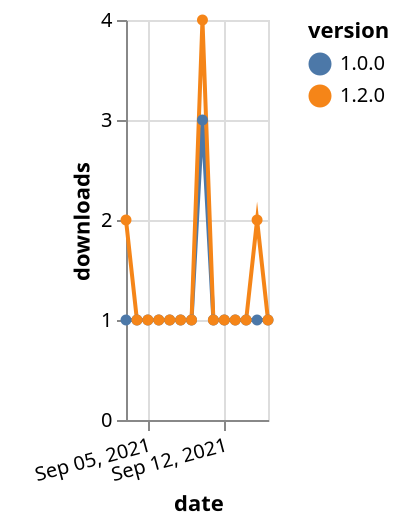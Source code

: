 {"$schema": "https://vega.github.io/schema/vega-lite/v5.json", "description": "A simple bar chart with embedded data.", "data": {"values": [{"date": "2021-09-03", "total": 199, "delta": 1, "version": "1.0.0"}, {"date": "2021-09-04", "total": 200, "delta": 1, "version": "1.0.0"}, {"date": "2021-09-05", "total": 201, "delta": 1, "version": "1.0.0"}, {"date": "2021-09-06", "total": 202, "delta": 1, "version": "1.0.0"}, {"date": "2021-09-07", "total": 203, "delta": 1, "version": "1.0.0"}, {"date": "2021-09-08", "total": 204, "delta": 1, "version": "1.0.0"}, {"date": "2021-09-09", "total": 205, "delta": 1, "version": "1.0.0"}, {"date": "2021-09-10", "total": 208, "delta": 3, "version": "1.0.0"}, {"date": "2021-09-11", "total": 209, "delta": 1, "version": "1.0.0"}, {"date": "2021-09-12", "total": 210, "delta": 1, "version": "1.0.0"}, {"date": "2021-09-13", "total": 211, "delta": 1, "version": "1.0.0"}, {"date": "2021-09-14", "total": 212, "delta": 1, "version": "1.0.0"}, {"date": "2021-09-15", "total": 213, "delta": 1, "version": "1.0.0"}, {"date": "2021-09-16", "total": 214, "delta": 1, "version": "1.0.0"}, {"date": "2021-09-03", "total": 123, "delta": 2, "version": "1.2.0"}, {"date": "2021-09-04", "total": 124, "delta": 1, "version": "1.2.0"}, {"date": "2021-09-05", "total": 125, "delta": 1, "version": "1.2.0"}, {"date": "2021-09-06", "total": 126, "delta": 1, "version": "1.2.0"}, {"date": "2021-09-07", "total": 127, "delta": 1, "version": "1.2.0"}, {"date": "2021-09-08", "total": 128, "delta": 1, "version": "1.2.0"}, {"date": "2021-09-09", "total": 129, "delta": 1, "version": "1.2.0"}, {"date": "2021-09-10", "total": 133, "delta": 4, "version": "1.2.0"}, {"date": "2021-09-11", "total": 134, "delta": 1, "version": "1.2.0"}, {"date": "2021-09-12", "total": 135, "delta": 1, "version": "1.2.0"}, {"date": "2021-09-13", "total": 136, "delta": 1, "version": "1.2.0"}, {"date": "2021-09-14", "total": 137, "delta": 1, "version": "1.2.0"}, {"date": "2021-09-15", "total": 139, "delta": 2, "version": "1.2.0"}, {"date": "2021-09-16", "total": 140, "delta": 1, "version": "1.2.0"}]}, "width": "container", "mark": {"type": "line", "point": {"filled": true}}, "encoding": {"x": {"field": "date", "type": "temporal", "timeUnit": "yearmonthdate", "title": "date", "axis": {"labelAngle": -15}}, "y": {"field": "delta", "type": "quantitative", "title": "downloads"}, "color": {"field": "version", "type": "nominal"}, "tooltip": {"field": "delta"}}}